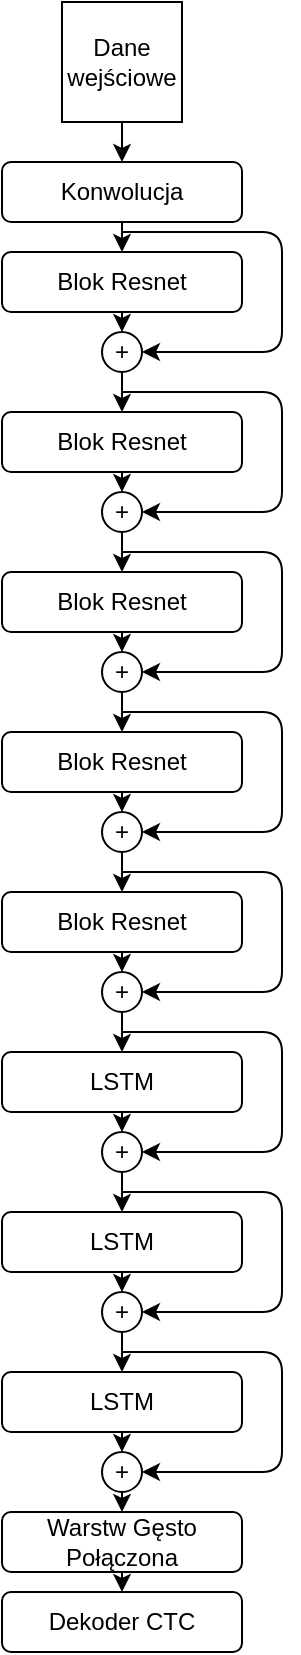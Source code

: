 <mxfile version="12.3.3" type="device" pages="1"><diagram id="hHzO8wzHzBuNYUHw9awx" name="Page-1"><mxGraphModel dx="1422" dy="1937" grid="1" gridSize="10" guides="1" tooltips="1" connect="1" arrows="1" fold="1" page="1" pageScale="1" pageWidth="850" pageHeight="1100" math="0" shadow="0"><root><mxCell id="0"/><mxCell id="1" parent="0"/><mxCell id="QO91OXxfIrt_a7nLbS2q-1" value="&lt;div&gt;Dane &lt;br&gt;&lt;/div&gt;&lt;div&gt;wejściowe&lt;br&gt;&lt;/div&gt;" style="whiteSpace=wrap;html=1;aspect=fixed;" parent="1" vertex="1"><mxGeometry x="210" y="-1075" width="60" height="60" as="geometry"/></mxCell><mxCell id="QO91OXxfIrt_a7nLbS2q-2" value="Konwolucja" style="rounded=1;whiteSpace=wrap;html=1;direction=west;horizontal=1;" parent="1" vertex="1"><mxGeometry x="180" y="-995" width="120" height="30" as="geometry"/></mxCell><mxCell id="QO91OXxfIrt_a7nLbS2q-4" value="&lt;div&gt;Blok Resnet&lt;/div&gt;" style="rounded=1;whiteSpace=wrap;html=1;direction=west;horizontal=1;" parent="1" vertex="1"><mxGeometry x="180" y="-950" width="120" height="30" as="geometry"/></mxCell><mxCell id="QO91OXxfIrt_a7nLbS2q-8" value="" style="endArrow=classic;html=1;exitX=0.5;exitY=1;exitDx=0;exitDy=0;" parent="1" source="QO91OXxfIrt_a7nLbS2q-1" edge="1"><mxGeometry width="50" height="50" relative="1" as="geometry"><mxPoint x="180" y="-625" as="sourcePoint"/><mxPoint x="240" y="-995" as="targetPoint"/></mxGeometry></mxCell><mxCell id="QO91OXxfIrt_a7nLbS2q-9" value="" style="endArrow=classic;html=1;exitX=0.5;exitY=0;exitDx=0;exitDy=0;entryX=0.5;entryY=0;entryDx=0;entryDy=0;" parent="1" source="QO91OXxfIrt_a7nLbS2q-2" edge="1"><mxGeometry width="50" height="50" relative="1" as="geometry"><mxPoint x="180" y="-630" as="sourcePoint"/><mxPoint x="240" y="-950" as="targetPoint"/></mxGeometry></mxCell><mxCell id="zMGDOtUgdX3anOQ3a-IV-28" value="+" style="ellipse;whiteSpace=wrap;html=1;aspect=fixed;" vertex="1" parent="1"><mxGeometry x="230" y="-910" width="20" height="20" as="geometry"/></mxCell><mxCell id="zMGDOtUgdX3anOQ3a-IV-29" value="" style="endArrow=classic;html=1;exitX=0.5;exitY=0;exitDx=0;exitDy=0;" edge="1" parent="1" source="QO91OXxfIrt_a7nLbS2q-4"><mxGeometry width="50" height="50" relative="1" as="geometry"><mxPoint x="180" y="-200" as="sourcePoint"/><mxPoint x="240" y="-910" as="targetPoint"/></mxGeometry></mxCell><mxCell id="zMGDOtUgdX3anOQ3a-IV-30" value="" style="endArrow=classic;html=1;entryX=1;entryY=0.5;entryDx=0;entryDy=0;" edge="1" parent="1" target="zMGDOtUgdX3anOQ3a-IV-28"><mxGeometry width="50" height="50" relative="1" as="geometry"><mxPoint x="240" y="-960" as="sourcePoint"/><mxPoint x="230" y="-250" as="targetPoint"/><Array as="points"><mxPoint x="320" y="-960"/><mxPoint x="320" y="-900"/></Array></mxGeometry></mxCell><mxCell id="zMGDOtUgdX3anOQ3a-IV-47" value="&lt;div&gt;Blok Resnet&lt;/div&gt;" style="rounded=1;whiteSpace=wrap;html=1;direction=west;horizontal=1;" vertex="1" parent="1"><mxGeometry x="180" y="-870" width="120" height="30" as="geometry"/></mxCell><mxCell id="zMGDOtUgdX3anOQ3a-IV-48" value="" style="endArrow=classic;html=1;exitX=0.5;exitY=0;exitDx=0;exitDy=0;entryX=0.5;entryY=0;entryDx=0;entryDy=0;" edge="1" parent="1"><mxGeometry width="50" height="50" relative="1" as="geometry"><mxPoint x="240" y="-890" as="sourcePoint"/><mxPoint x="240" y="-870" as="targetPoint"/></mxGeometry></mxCell><mxCell id="zMGDOtUgdX3anOQ3a-IV-49" value="+" style="ellipse;whiteSpace=wrap;html=1;aspect=fixed;" vertex="1" parent="1"><mxGeometry x="230" y="-830" width="20" height="20" as="geometry"/></mxCell><mxCell id="zMGDOtUgdX3anOQ3a-IV-50" value="" style="endArrow=classic;html=1;exitX=0.5;exitY=0;exitDx=0;exitDy=0;" edge="1" source="zMGDOtUgdX3anOQ3a-IV-47" parent="1"><mxGeometry width="50" height="50" relative="1" as="geometry"><mxPoint x="180" y="-120" as="sourcePoint"/><mxPoint x="240" y="-830" as="targetPoint"/></mxGeometry></mxCell><mxCell id="zMGDOtUgdX3anOQ3a-IV-51" value="" style="endArrow=classic;html=1;entryX=1;entryY=0.5;entryDx=0;entryDy=0;" edge="1" target="zMGDOtUgdX3anOQ3a-IV-49" parent="1"><mxGeometry width="50" height="50" relative="1" as="geometry"><mxPoint x="240" y="-880" as="sourcePoint"/><mxPoint x="230" y="-170" as="targetPoint"/><Array as="points"><mxPoint x="320" y="-880"/><mxPoint x="320" y="-820"/></Array></mxGeometry></mxCell><mxCell id="zMGDOtUgdX3anOQ3a-IV-52" value="&lt;div&gt;Blok Resnet&lt;/div&gt;" style="rounded=1;whiteSpace=wrap;html=1;direction=west;horizontal=1;" vertex="1" parent="1"><mxGeometry x="180" y="-790" width="120" height="30" as="geometry"/></mxCell><mxCell id="zMGDOtUgdX3anOQ3a-IV-53" value="" style="endArrow=classic;html=1;exitX=0.5;exitY=0;exitDx=0;exitDy=0;entryX=0.5;entryY=0;entryDx=0;entryDy=0;" edge="1" parent="1"><mxGeometry width="50" height="50" relative="1" as="geometry"><mxPoint x="240" y="-810" as="sourcePoint"/><mxPoint x="240" y="-790" as="targetPoint"/></mxGeometry></mxCell><mxCell id="zMGDOtUgdX3anOQ3a-IV-54" value="+" style="ellipse;whiteSpace=wrap;html=1;aspect=fixed;" vertex="1" parent="1"><mxGeometry x="230" y="-750" width="20" height="20" as="geometry"/></mxCell><mxCell id="zMGDOtUgdX3anOQ3a-IV-55" value="" style="endArrow=classic;html=1;exitX=0.5;exitY=0;exitDx=0;exitDy=0;" edge="1" source="zMGDOtUgdX3anOQ3a-IV-52" parent="1"><mxGeometry width="50" height="50" relative="1" as="geometry"><mxPoint x="180" y="-40" as="sourcePoint"/><mxPoint x="240" y="-750" as="targetPoint"/></mxGeometry></mxCell><mxCell id="zMGDOtUgdX3anOQ3a-IV-56" value="" style="endArrow=classic;html=1;entryX=1;entryY=0.5;entryDx=0;entryDy=0;" edge="1" target="zMGDOtUgdX3anOQ3a-IV-54" parent="1"><mxGeometry width="50" height="50" relative="1" as="geometry"><mxPoint x="240" y="-800" as="sourcePoint"/><mxPoint x="230" y="-90" as="targetPoint"/><Array as="points"><mxPoint x="320" y="-800"/><mxPoint x="320" y="-740"/></Array></mxGeometry></mxCell><mxCell id="zMGDOtUgdX3anOQ3a-IV-57" value="&lt;div&gt;Blok Resnet&lt;/div&gt;" style="rounded=1;whiteSpace=wrap;html=1;direction=west;horizontal=1;" vertex="1" parent="1"><mxGeometry x="180" y="-710" width="120" height="30" as="geometry"/></mxCell><mxCell id="zMGDOtUgdX3anOQ3a-IV-58" value="" style="endArrow=classic;html=1;exitX=0.5;exitY=0;exitDx=0;exitDy=0;entryX=0.5;entryY=0;entryDx=0;entryDy=0;" edge="1" parent="1"><mxGeometry width="50" height="50" relative="1" as="geometry"><mxPoint x="240" y="-730" as="sourcePoint"/><mxPoint x="240" y="-710" as="targetPoint"/></mxGeometry></mxCell><mxCell id="zMGDOtUgdX3anOQ3a-IV-59" value="+" style="ellipse;whiteSpace=wrap;html=1;aspect=fixed;" vertex="1" parent="1"><mxGeometry x="230" y="-670" width="20" height="20" as="geometry"/></mxCell><mxCell id="zMGDOtUgdX3anOQ3a-IV-60" value="" style="endArrow=classic;html=1;exitX=0.5;exitY=0;exitDx=0;exitDy=0;" edge="1" source="zMGDOtUgdX3anOQ3a-IV-57" parent="1"><mxGeometry width="50" height="50" relative="1" as="geometry"><mxPoint x="180" y="40" as="sourcePoint"/><mxPoint x="240" y="-670" as="targetPoint"/></mxGeometry></mxCell><mxCell id="zMGDOtUgdX3anOQ3a-IV-61" value="" style="endArrow=classic;html=1;entryX=1;entryY=0.5;entryDx=0;entryDy=0;" edge="1" target="zMGDOtUgdX3anOQ3a-IV-59" parent="1"><mxGeometry width="50" height="50" relative="1" as="geometry"><mxPoint x="240" y="-720" as="sourcePoint"/><mxPoint x="230" y="-10" as="targetPoint"/><Array as="points"><mxPoint x="320" y="-720"/><mxPoint x="320" y="-660"/></Array></mxGeometry></mxCell><mxCell id="zMGDOtUgdX3anOQ3a-IV-62" value="&lt;div&gt;Blok Resnet&lt;/div&gt;" style="rounded=1;whiteSpace=wrap;html=1;direction=west;horizontal=1;" vertex="1" parent="1"><mxGeometry x="180" y="-630" width="120" height="30" as="geometry"/></mxCell><mxCell id="zMGDOtUgdX3anOQ3a-IV-63" value="" style="endArrow=classic;html=1;exitX=0.5;exitY=0;exitDx=0;exitDy=0;entryX=0.5;entryY=0;entryDx=0;entryDy=0;" edge="1" parent="1"><mxGeometry width="50" height="50" relative="1" as="geometry"><mxPoint x="240" y="-650" as="sourcePoint"/><mxPoint x="240" y="-630" as="targetPoint"/></mxGeometry></mxCell><mxCell id="zMGDOtUgdX3anOQ3a-IV-64" value="+" style="ellipse;whiteSpace=wrap;html=1;aspect=fixed;" vertex="1" parent="1"><mxGeometry x="230" y="-590" width="20" height="20" as="geometry"/></mxCell><mxCell id="zMGDOtUgdX3anOQ3a-IV-65" value="" style="endArrow=classic;html=1;exitX=0.5;exitY=0;exitDx=0;exitDy=0;" edge="1" source="zMGDOtUgdX3anOQ3a-IV-62" parent="1"><mxGeometry width="50" height="50" relative="1" as="geometry"><mxPoint x="180" y="120" as="sourcePoint"/><mxPoint x="240" y="-590" as="targetPoint"/></mxGeometry></mxCell><mxCell id="zMGDOtUgdX3anOQ3a-IV-66" value="" style="endArrow=classic;html=1;entryX=1;entryY=0.5;entryDx=0;entryDy=0;" edge="1" target="zMGDOtUgdX3anOQ3a-IV-64" parent="1"><mxGeometry width="50" height="50" relative="1" as="geometry"><mxPoint x="240" y="-640" as="sourcePoint"/><mxPoint x="230" y="70" as="targetPoint"/><Array as="points"><mxPoint x="320" y="-640"/><mxPoint x="320" y="-580"/></Array></mxGeometry></mxCell><mxCell id="zMGDOtUgdX3anOQ3a-IV-67" value="LSTM" style="rounded=1;whiteSpace=wrap;html=1;direction=west;horizontal=1;" vertex="1" parent="1"><mxGeometry x="180" y="-550" width="120" height="30" as="geometry"/></mxCell><mxCell id="zMGDOtUgdX3anOQ3a-IV-68" value="" style="endArrow=classic;html=1;exitX=0.5;exitY=0;exitDx=0;exitDy=0;entryX=0.5;entryY=0;entryDx=0;entryDy=0;" edge="1" parent="1"><mxGeometry width="50" height="50" relative="1" as="geometry"><mxPoint x="240" y="-570" as="sourcePoint"/><mxPoint x="240" y="-550" as="targetPoint"/></mxGeometry></mxCell><mxCell id="zMGDOtUgdX3anOQ3a-IV-69" value="+" style="ellipse;whiteSpace=wrap;html=1;aspect=fixed;" vertex="1" parent="1"><mxGeometry x="230" y="-510" width="20" height="20" as="geometry"/></mxCell><mxCell id="zMGDOtUgdX3anOQ3a-IV-70" value="" style="endArrow=classic;html=1;exitX=0.5;exitY=0;exitDx=0;exitDy=0;" edge="1" source="zMGDOtUgdX3anOQ3a-IV-67" parent="1"><mxGeometry width="50" height="50" relative="1" as="geometry"><mxPoint x="180" y="200" as="sourcePoint"/><mxPoint x="240" y="-510" as="targetPoint"/></mxGeometry></mxCell><mxCell id="zMGDOtUgdX3anOQ3a-IV-71" value="" style="endArrow=classic;html=1;entryX=1;entryY=0.5;entryDx=0;entryDy=0;" edge="1" target="zMGDOtUgdX3anOQ3a-IV-69" parent="1"><mxGeometry width="50" height="50" relative="1" as="geometry"><mxPoint x="240" y="-560" as="sourcePoint"/><mxPoint x="230" y="150" as="targetPoint"/><Array as="points"><mxPoint x="320" y="-560"/><mxPoint x="320" y="-500"/></Array></mxGeometry></mxCell><mxCell id="zMGDOtUgdX3anOQ3a-IV-72" value="&lt;div&gt;LSTM&lt;/div&gt;" style="rounded=1;whiteSpace=wrap;html=1;direction=west;horizontal=1;" vertex="1" parent="1"><mxGeometry x="180" y="-470" width="120" height="30" as="geometry"/></mxCell><mxCell id="zMGDOtUgdX3anOQ3a-IV-73" value="" style="endArrow=classic;html=1;exitX=0.5;exitY=0;exitDx=0;exitDy=0;entryX=0.5;entryY=0;entryDx=0;entryDy=0;" edge="1" parent="1"><mxGeometry width="50" height="50" relative="1" as="geometry"><mxPoint x="240" y="-490" as="sourcePoint"/><mxPoint x="240" y="-470" as="targetPoint"/></mxGeometry></mxCell><mxCell id="zMGDOtUgdX3anOQ3a-IV-74" value="+" style="ellipse;whiteSpace=wrap;html=1;aspect=fixed;" vertex="1" parent="1"><mxGeometry x="230" y="-430" width="20" height="20" as="geometry"/></mxCell><mxCell id="zMGDOtUgdX3anOQ3a-IV-75" value="" style="endArrow=classic;html=1;exitX=0.5;exitY=0;exitDx=0;exitDy=0;" edge="1" source="zMGDOtUgdX3anOQ3a-IV-72" parent="1"><mxGeometry width="50" height="50" relative="1" as="geometry"><mxPoint x="180" y="280" as="sourcePoint"/><mxPoint x="240" y="-430" as="targetPoint"/></mxGeometry></mxCell><mxCell id="zMGDOtUgdX3anOQ3a-IV-76" value="" style="endArrow=classic;html=1;entryX=1;entryY=0.5;entryDx=0;entryDy=0;" edge="1" target="zMGDOtUgdX3anOQ3a-IV-74" parent="1"><mxGeometry width="50" height="50" relative="1" as="geometry"><mxPoint x="240" y="-480" as="sourcePoint"/><mxPoint x="230" y="230" as="targetPoint"/><Array as="points"><mxPoint x="320" y="-480"/><mxPoint x="320" y="-420"/></Array></mxGeometry></mxCell><mxCell id="zMGDOtUgdX3anOQ3a-IV-77" value="&lt;div&gt;LSTM&lt;/div&gt;" style="rounded=1;whiteSpace=wrap;html=1;direction=west;horizontal=1;" vertex="1" parent="1"><mxGeometry x="180" y="-390" width="120" height="30" as="geometry"/></mxCell><mxCell id="zMGDOtUgdX3anOQ3a-IV-78" value="" style="endArrow=classic;html=1;exitX=0.5;exitY=0;exitDx=0;exitDy=0;entryX=0.5;entryY=0;entryDx=0;entryDy=0;" edge="1" parent="1"><mxGeometry width="50" height="50" relative="1" as="geometry"><mxPoint x="240" y="-410" as="sourcePoint"/><mxPoint x="240" y="-390" as="targetPoint"/></mxGeometry></mxCell><mxCell id="zMGDOtUgdX3anOQ3a-IV-79" value="+" style="ellipse;whiteSpace=wrap;html=1;aspect=fixed;" vertex="1" parent="1"><mxGeometry x="230" y="-350" width="20" height="20" as="geometry"/></mxCell><mxCell id="zMGDOtUgdX3anOQ3a-IV-80" value="" style="endArrow=classic;html=1;exitX=0.5;exitY=0;exitDx=0;exitDy=0;" edge="1" source="zMGDOtUgdX3anOQ3a-IV-77" parent="1"><mxGeometry width="50" height="50" relative="1" as="geometry"><mxPoint x="180" y="360" as="sourcePoint"/><mxPoint x="240" y="-350" as="targetPoint"/></mxGeometry></mxCell><mxCell id="zMGDOtUgdX3anOQ3a-IV-81" value="" style="endArrow=classic;html=1;entryX=1;entryY=0.5;entryDx=0;entryDy=0;" edge="1" target="zMGDOtUgdX3anOQ3a-IV-79" parent="1"><mxGeometry width="50" height="50" relative="1" as="geometry"><mxPoint x="240" y="-400" as="sourcePoint"/><mxPoint x="230" y="310" as="targetPoint"/><Array as="points"><mxPoint x="320" y="-400"/><mxPoint x="320" y="-340"/></Array></mxGeometry></mxCell><mxCell id="zMGDOtUgdX3anOQ3a-IV-83" value="&lt;div&gt;Warstw Gęsto Połączona&lt;/div&gt;" style="rounded=1;whiteSpace=wrap;html=1;direction=west;horizontal=1;" vertex="1" parent="1"><mxGeometry x="180" y="-320" width="120" height="30" as="geometry"/></mxCell><mxCell id="zMGDOtUgdX3anOQ3a-IV-84" value="" style="endArrow=classic;html=1;exitX=0.5;exitY=1;exitDx=0;exitDy=0;entryX=0.5;entryY=1;entryDx=0;entryDy=0;" edge="1" parent="1" source="zMGDOtUgdX3anOQ3a-IV-79" target="zMGDOtUgdX3anOQ3a-IV-83"><mxGeometry width="50" height="50" relative="1" as="geometry"><mxPoint x="180" y="-200" as="sourcePoint"/><mxPoint x="230" y="-250" as="targetPoint"/></mxGeometry></mxCell><mxCell id="zMGDOtUgdX3anOQ3a-IV-85" value="&lt;div&gt;Dekoder CTC&lt;/div&gt;" style="rounded=1;whiteSpace=wrap;html=1;direction=west;horizontal=1;" vertex="1" parent="1"><mxGeometry x="180" y="-280" width="120" height="30" as="geometry"/></mxCell><mxCell id="zMGDOtUgdX3anOQ3a-IV-86" value="" style="endArrow=classic;html=1;exitX=0.5;exitY=0;exitDx=0;exitDy=0;" edge="1" parent="1" source="zMGDOtUgdX3anOQ3a-IV-83"><mxGeometry width="50" height="50" relative="1" as="geometry"><mxPoint x="180" y="-180" as="sourcePoint"/><mxPoint x="240" y="-280" as="targetPoint"/></mxGeometry></mxCell></root></mxGraphModel></diagram></mxfile>